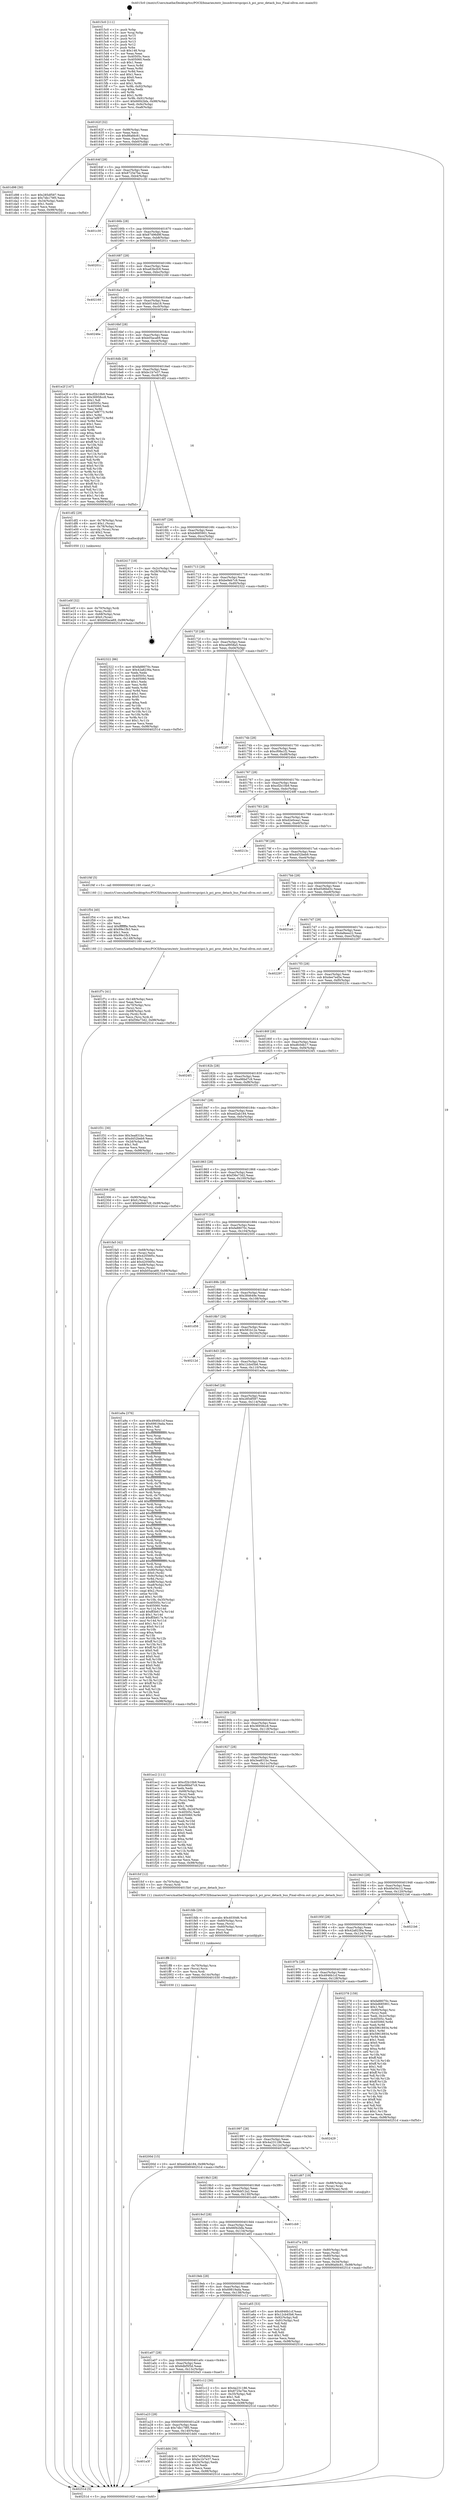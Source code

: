 digraph "0x4015c0" {
  label = "0x4015c0 (/mnt/c/Users/mathe/Desktop/tcc/POCII/binaries/extr_linuxdriverspcipci.h_pci_proc_detach_bus_Final-ollvm.out::main(0))"
  labelloc = "t"
  node[shape=record]

  Entry [label="",width=0.3,height=0.3,shape=circle,fillcolor=black,style=filled]
  "0x40162f" [label="{
     0x40162f [32]\l
     | [instrs]\l
     &nbsp;&nbsp;0x40162f \<+6\>: mov -0x98(%rbp),%eax\l
     &nbsp;&nbsp;0x401635 \<+2\>: mov %eax,%ecx\l
     &nbsp;&nbsp;0x401637 \<+6\>: sub $0x86afdc81,%ecx\l
     &nbsp;&nbsp;0x40163d \<+6\>: mov %eax,-0xac(%rbp)\l
     &nbsp;&nbsp;0x401643 \<+6\>: mov %ecx,-0xb0(%rbp)\l
     &nbsp;&nbsp;0x401649 \<+6\>: je 0000000000401d98 \<main+0x7d8\>\l
  }"]
  "0x401d98" [label="{
     0x401d98 [30]\l
     | [instrs]\l
     &nbsp;&nbsp;0x401d98 \<+5\>: mov $0x285df587,%eax\l
     &nbsp;&nbsp;0x401d9d \<+5\>: mov $0x7db179f5,%ecx\l
     &nbsp;&nbsp;0x401da2 \<+3\>: mov -0x34(%rbp),%edx\l
     &nbsp;&nbsp;0x401da5 \<+3\>: cmp $0x1,%edx\l
     &nbsp;&nbsp;0x401da8 \<+3\>: cmovl %ecx,%eax\l
     &nbsp;&nbsp;0x401dab \<+6\>: mov %eax,-0x98(%rbp)\l
     &nbsp;&nbsp;0x401db1 \<+5\>: jmp 000000000040251d \<main+0xf5d\>\l
  }"]
  "0x40164f" [label="{
     0x40164f [28]\l
     | [instrs]\l
     &nbsp;&nbsp;0x40164f \<+5\>: jmp 0000000000401654 \<main+0x94\>\l
     &nbsp;&nbsp;0x401654 \<+6\>: mov -0xac(%rbp),%eax\l
     &nbsp;&nbsp;0x40165a \<+5\>: sub $0x8725e7be,%eax\l
     &nbsp;&nbsp;0x40165f \<+6\>: mov %eax,-0xb4(%rbp)\l
     &nbsp;&nbsp;0x401665 \<+6\>: je 0000000000401c30 \<main+0x670\>\l
  }"]
  Exit [label="",width=0.3,height=0.3,shape=circle,fillcolor=black,style=filled,peripheries=2]
  "0x401c30" [label="{
     0x401c30\l
  }", style=dashed]
  "0x40166b" [label="{
     0x40166b [28]\l
     | [instrs]\l
     &nbsp;&nbsp;0x40166b \<+5\>: jmp 0000000000401670 \<main+0xb0\>\l
     &nbsp;&nbsp;0x401670 \<+6\>: mov -0xac(%rbp),%eax\l
     &nbsp;&nbsp;0x401676 \<+5\>: sub $0x87496d9f,%eax\l
     &nbsp;&nbsp;0x40167b \<+6\>: mov %eax,-0xb8(%rbp)\l
     &nbsp;&nbsp;0x401681 \<+6\>: je 000000000040201c \<main+0xa5c\>\l
  }"]
  "0x40200d" [label="{
     0x40200d [15]\l
     | [instrs]\l
     &nbsp;&nbsp;0x40200d \<+10\>: movl $0xed2ab184,-0x98(%rbp)\l
     &nbsp;&nbsp;0x402017 \<+5\>: jmp 000000000040251d \<main+0xf5d\>\l
  }"]
  "0x40201c" [label="{
     0x40201c\l
  }", style=dashed]
  "0x401687" [label="{
     0x401687 [28]\l
     | [instrs]\l
     &nbsp;&nbsp;0x401687 \<+5\>: jmp 000000000040168c \<main+0xcc\>\l
     &nbsp;&nbsp;0x40168c \<+6\>: mov -0xac(%rbp),%eax\l
     &nbsp;&nbsp;0x401692 \<+5\>: sub $0xa63bcfc9,%eax\l
     &nbsp;&nbsp;0x401697 \<+6\>: mov %eax,-0xbc(%rbp)\l
     &nbsp;&nbsp;0x40169d \<+6\>: je 0000000000402160 \<main+0xba0\>\l
  }"]
  "0x401ff8" [label="{
     0x401ff8 [21]\l
     | [instrs]\l
     &nbsp;&nbsp;0x401ff8 \<+4\>: mov -0x70(%rbp),%rcx\l
     &nbsp;&nbsp;0x401ffc \<+3\>: mov (%rcx),%rcx\l
     &nbsp;&nbsp;0x401fff \<+3\>: mov %rcx,%rdi\l
     &nbsp;&nbsp;0x402002 \<+6\>: mov %eax,-0x14c(%rbp)\l
     &nbsp;&nbsp;0x402008 \<+5\>: call 0000000000401030 \<free@plt\>\l
     | [calls]\l
     &nbsp;&nbsp;0x401030 \{1\} (unknown)\l
  }"]
  "0x402160" [label="{
     0x402160\l
  }", style=dashed]
  "0x4016a3" [label="{
     0x4016a3 [28]\l
     | [instrs]\l
     &nbsp;&nbsp;0x4016a3 \<+5\>: jmp 00000000004016a8 \<main+0xe8\>\l
     &nbsp;&nbsp;0x4016a8 \<+6\>: mov -0xac(%rbp),%eax\l
     &nbsp;&nbsp;0x4016ae \<+5\>: sub $0xb014da18,%eax\l
     &nbsp;&nbsp;0x4016b3 \<+6\>: mov %eax,-0xc0(%rbp)\l
     &nbsp;&nbsp;0x4016b9 \<+6\>: je 000000000040246e \<main+0xeae\>\l
  }"]
  "0x401fdb" [label="{
     0x401fdb [29]\l
     | [instrs]\l
     &nbsp;&nbsp;0x401fdb \<+10\>: movabs $0x4030d6,%rdi\l
     &nbsp;&nbsp;0x401fe5 \<+4\>: mov -0x60(%rbp),%rcx\l
     &nbsp;&nbsp;0x401fe9 \<+2\>: mov %eax,(%rcx)\l
     &nbsp;&nbsp;0x401feb \<+4\>: mov -0x60(%rbp),%rcx\l
     &nbsp;&nbsp;0x401fef \<+2\>: mov (%rcx),%esi\l
     &nbsp;&nbsp;0x401ff1 \<+2\>: mov $0x0,%al\l
     &nbsp;&nbsp;0x401ff3 \<+5\>: call 0000000000401040 \<printf@plt\>\l
     | [calls]\l
     &nbsp;&nbsp;0x401040 \{1\} (unknown)\l
  }"]
  "0x40246e" [label="{
     0x40246e\l
  }", style=dashed]
  "0x4016bf" [label="{
     0x4016bf [28]\l
     | [instrs]\l
     &nbsp;&nbsp;0x4016bf \<+5\>: jmp 00000000004016c4 \<main+0x104\>\l
     &nbsp;&nbsp;0x4016c4 \<+6\>: mov -0xac(%rbp),%eax\l
     &nbsp;&nbsp;0x4016ca \<+5\>: sub $0xb05aca69,%eax\l
     &nbsp;&nbsp;0x4016cf \<+6\>: mov %eax,-0xc4(%rbp)\l
     &nbsp;&nbsp;0x4016d5 \<+6\>: je 0000000000401e2f \<main+0x86f\>\l
  }"]
  "0x401f7c" [label="{
     0x401f7c [41]\l
     | [instrs]\l
     &nbsp;&nbsp;0x401f7c \<+6\>: mov -0x148(%rbp),%ecx\l
     &nbsp;&nbsp;0x401f82 \<+3\>: imul %eax,%ecx\l
     &nbsp;&nbsp;0x401f85 \<+4\>: mov -0x70(%rbp),%rsi\l
     &nbsp;&nbsp;0x401f89 \<+3\>: mov (%rsi),%rsi\l
     &nbsp;&nbsp;0x401f8c \<+4\>: mov -0x68(%rbp),%rdi\l
     &nbsp;&nbsp;0x401f90 \<+3\>: movslq (%rdi),%rdi\l
     &nbsp;&nbsp;0x401f93 \<+3\>: mov %ecx,(%rsi,%rdi,4)\l
     &nbsp;&nbsp;0x401f96 \<+10\>: movl $0xf36e73d2,-0x98(%rbp)\l
     &nbsp;&nbsp;0x401fa0 \<+5\>: jmp 000000000040251d \<main+0xf5d\>\l
  }"]
  "0x401e2f" [label="{
     0x401e2f [147]\l
     | [instrs]\l
     &nbsp;&nbsp;0x401e2f \<+5\>: mov $0xcf2b10b9,%eax\l
     &nbsp;&nbsp;0x401e34 \<+5\>: mov $0x36958cc8,%ecx\l
     &nbsp;&nbsp;0x401e39 \<+2\>: mov $0x1,%dl\l
     &nbsp;&nbsp;0x401e3b \<+7\>: mov 0x40505c,%esi\l
     &nbsp;&nbsp;0x401e42 \<+7\>: mov 0x405060,%edi\l
     &nbsp;&nbsp;0x401e49 \<+3\>: mov %esi,%r8d\l
     &nbsp;&nbsp;0x401e4c \<+7\>: add $0xe7ef8773,%r8d\l
     &nbsp;&nbsp;0x401e53 \<+4\>: sub $0x1,%r8d\l
     &nbsp;&nbsp;0x401e57 \<+7\>: sub $0xe7ef8773,%r8d\l
     &nbsp;&nbsp;0x401e5e \<+4\>: imul %r8d,%esi\l
     &nbsp;&nbsp;0x401e62 \<+3\>: and $0x1,%esi\l
     &nbsp;&nbsp;0x401e65 \<+3\>: cmp $0x0,%esi\l
     &nbsp;&nbsp;0x401e68 \<+4\>: sete %r9b\l
     &nbsp;&nbsp;0x401e6c \<+3\>: cmp $0xa,%edi\l
     &nbsp;&nbsp;0x401e6f \<+4\>: setl %r10b\l
     &nbsp;&nbsp;0x401e73 \<+3\>: mov %r9b,%r11b\l
     &nbsp;&nbsp;0x401e76 \<+4\>: xor $0xff,%r11b\l
     &nbsp;&nbsp;0x401e7a \<+3\>: mov %r10b,%bl\l
     &nbsp;&nbsp;0x401e7d \<+3\>: xor $0xff,%bl\l
     &nbsp;&nbsp;0x401e80 \<+3\>: xor $0x0,%dl\l
     &nbsp;&nbsp;0x401e83 \<+3\>: mov %r11b,%r14b\l
     &nbsp;&nbsp;0x401e86 \<+4\>: and $0x0,%r14b\l
     &nbsp;&nbsp;0x401e8a \<+3\>: and %dl,%r9b\l
     &nbsp;&nbsp;0x401e8d \<+3\>: mov %bl,%r15b\l
     &nbsp;&nbsp;0x401e90 \<+4\>: and $0x0,%r15b\l
     &nbsp;&nbsp;0x401e94 \<+3\>: and %dl,%r10b\l
     &nbsp;&nbsp;0x401e97 \<+3\>: or %r9b,%r14b\l
     &nbsp;&nbsp;0x401e9a \<+3\>: or %r10b,%r15b\l
     &nbsp;&nbsp;0x401e9d \<+3\>: xor %r15b,%r14b\l
     &nbsp;&nbsp;0x401ea0 \<+3\>: or %bl,%r11b\l
     &nbsp;&nbsp;0x401ea3 \<+4\>: xor $0xff,%r11b\l
     &nbsp;&nbsp;0x401ea7 \<+3\>: or $0x0,%dl\l
     &nbsp;&nbsp;0x401eaa \<+3\>: and %dl,%r11b\l
     &nbsp;&nbsp;0x401ead \<+3\>: or %r11b,%r14b\l
     &nbsp;&nbsp;0x401eb0 \<+4\>: test $0x1,%r14b\l
     &nbsp;&nbsp;0x401eb4 \<+3\>: cmovne %ecx,%eax\l
     &nbsp;&nbsp;0x401eb7 \<+6\>: mov %eax,-0x98(%rbp)\l
     &nbsp;&nbsp;0x401ebd \<+5\>: jmp 000000000040251d \<main+0xf5d\>\l
  }"]
  "0x4016db" [label="{
     0x4016db [28]\l
     | [instrs]\l
     &nbsp;&nbsp;0x4016db \<+5\>: jmp 00000000004016e0 \<main+0x120\>\l
     &nbsp;&nbsp;0x4016e0 \<+6\>: mov -0xac(%rbp),%eax\l
     &nbsp;&nbsp;0x4016e6 \<+5\>: sub $0xbc1b7e37,%eax\l
     &nbsp;&nbsp;0x4016eb \<+6\>: mov %eax,-0xc8(%rbp)\l
     &nbsp;&nbsp;0x4016f1 \<+6\>: je 0000000000401df2 \<main+0x832\>\l
  }"]
  "0x401f54" [label="{
     0x401f54 [40]\l
     | [instrs]\l
     &nbsp;&nbsp;0x401f54 \<+5\>: mov $0x2,%ecx\l
     &nbsp;&nbsp;0x401f59 \<+1\>: cltd\l
     &nbsp;&nbsp;0x401f5a \<+2\>: idiv %ecx\l
     &nbsp;&nbsp;0x401f5c \<+6\>: imul $0xfffffffe,%edx,%ecx\l
     &nbsp;&nbsp;0x401f62 \<+6\>: add $0x99e1fb3,%ecx\l
     &nbsp;&nbsp;0x401f68 \<+3\>: add $0x1,%ecx\l
     &nbsp;&nbsp;0x401f6b \<+6\>: sub $0x99e1fb3,%ecx\l
     &nbsp;&nbsp;0x401f71 \<+6\>: mov %ecx,-0x148(%rbp)\l
     &nbsp;&nbsp;0x401f77 \<+5\>: call 0000000000401160 \<next_i\>\l
     | [calls]\l
     &nbsp;&nbsp;0x401160 \{1\} (/mnt/c/Users/mathe/Desktop/tcc/POCII/binaries/extr_linuxdriverspcipci.h_pci_proc_detach_bus_Final-ollvm.out::next_i)\l
  }"]
  "0x401df2" [label="{
     0x401df2 [29]\l
     | [instrs]\l
     &nbsp;&nbsp;0x401df2 \<+4\>: mov -0x78(%rbp),%rax\l
     &nbsp;&nbsp;0x401df6 \<+6\>: movl $0x1,(%rax)\l
     &nbsp;&nbsp;0x401dfc \<+4\>: mov -0x78(%rbp),%rax\l
     &nbsp;&nbsp;0x401e00 \<+3\>: movslq (%rax),%rax\l
     &nbsp;&nbsp;0x401e03 \<+4\>: shl $0x2,%rax\l
     &nbsp;&nbsp;0x401e07 \<+3\>: mov %rax,%rdi\l
     &nbsp;&nbsp;0x401e0a \<+5\>: call 0000000000401050 \<malloc@plt\>\l
     | [calls]\l
     &nbsp;&nbsp;0x401050 \{1\} (unknown)\l
  }"]
  "0x4016f7" [label="{
     0x4016f7 [28]\l
     | [instrs]\l
     &nbsp;&nbsp;0x4016f7 \<+5\>: jmp 00000000004016fc \<main+0x13c\>\l
     &nbsp;&nbsp;0x4016fc \<+6\>: mov -0xac(%rbp),%eax\l
     &nbsp;&nbsp;0x401702 \<+5\>: sub $0xbd685901,%eax\l
     &nbsp;&nbsp;0x401707 \<+6\>: mov %eax,-0xcc(%rbp)\l
     &nbsp;&nbsp;0x40170d \<+6\>: je 0000000000402417 \<main+0xe57\>\l
  }"]
  "0x401e0f" [label="{
     0x401e0f [32]\l
     | [instrs]\l
     &nbsp;&nbsp;0x401e0f \<+4\>: mov -0x70(%rbp),%rdi\l
     &nbsp;&nbsp;0x401e13 \<+3\>: mov %rax,(%rdi)\l
     &nbsp;&nbsp;0x401e16 \<+4\>: mov -0x68(%rbp),%rax\l
     &nbsp;&nbsp;0x401e1a \<+6\>: movl $0x0,(%rax)\l
     &nbsp;&nbsp;0x401e20 \<+10\>: movl $0xb05aca69,-0x98(%rbp)\l
     &nbsp;&nbsp;0x401e2a \<+5\>: jmp 000000000040251d \<main+0xf5d\>\l
  }"]
  "0x402417" [label="{
     0x402417 [18]\l
     | [instrs]\l
     &nbsp;&nbsp;0x402417 \<+3\>: mov -0x2c(%rbp),%eax\l
     &nbsp;&nbsp;0x40241a \<+4\>: lea -0x28(%rbp),%rsp\l
     &nbsp;&nbsp;0x40241e \<+1\>: pop %rbx\l
     &nbsp;&nbsp;0x40241f \<+2\>: pop %r12\l
     &nbsp;&nbsp;0x402421 \<+2\>: pop %r13\l
     &nbsp;&nbsp;0x402423 \<+2\>: pop %r14\l
     &nbsp;&nbsp;0x402425 \<+2\>: pop %r15\l
     &nbsp;&nbsp;0x402427 \<+1\>: pop %rbp\l
     &nbsp;&nbsp;0x402428 \<+1\>: ret\l
  }"]
  "0x401713" [label="{
     0x401713 [28]\l
     | [instrs]\l
     &nbsp;&nbsp;0x401713 \<+5\>: jmp 0000000000401718 \<main+0x158\>\l
     &nbsp;&nbsp;0x401718 \<+6\>: mov -0xac(%rbp),%eax\l
     &nbsp;&nbsp;0x40171e \<+5\>: sub $0xbe9eb7c9,%eax\l
     &nbsp;&nbsp;0x401723 \<+6\>: mov %eax,-0xd0(%rbp)\l
     &nbsp;&nbsp;0x401729 \<+6\>: je 0000000000402322 \<main+0xd62\>\l
  }"]
  "0x401a3f" [label="{
     0x401a3f\l
  }", style=dashed]
  "0x402322" [label="{
     0x402322 [86]\l
     | [instrs]\l
     &nbsp;&nbsp;0x402322 \<+5\>: mov $0xfa88070c,%eax\l
     &nbsp;&nbsp;0x402327 \<+5\>: mov $0x42a8236a,%ecx\l
     &nbsp;&nbsp;0x40232c \<+2\>: xor %edx,%edx\l
     &nbsp;&nbsp;0x40232e \<+7\>: mov 0x40505c,%esi\l
     &nbsp;&nbsp;0x402335 \<+7\>: mov 0x405060,%edi\l
     &nbsp;&nbsp;0x40233c \<+3\>: sub $0x1,%edx\l
     &nbsp;&nbsp;0x40233f \<+3\>: mov %esi,%r8d\l
     &nbsp;&nbsp;0x402342 \<+3\>: add %edx,%r8d\l
     &nbsp;&nbsp;0x402345 \<+4\>: imul %r8d,%esi\l
     &nbsp;&nbsp;0x402349 \<+3\>: and $0x1,%esi\l
     &nbsp;&nbsp;0x40234c \<+3\>: cmp $0x0,%esi\l
     &nbsp;&nbsp;0x40234f \<+4\>: sete %r9b\l
     &nbsp;&nbsp;0x402353 \<+3\>: cmp $0xa,%edi\l
     &nbsp;&nbsp;0x402356 \<+4\>: setl %r10b\l
     &nbsp;&nbsp;0x40235a \<+3\>: mov %r9b,%r11b\l
     &nbsp;&nbsp;0x40235d \<+3\>: and %r10b,%r11b\l
     &nbsp;&nbsp;0x402360 \<+3\>: xor %r10b,%r9b\l
     &nbsp;&nbsp;0x402363 \<+3\>: or %r9b,%r11b\l
     &nbsp;&nbsp;0x402366 \<+4\>: test $0x1,%r11b\l
     &nbsp;&nbsp;0x40236a \<+3\>: cmovne %ecx,%eax\l
     &nbsp;&nbsp;0x40236d \<+6\>: mov %eax,-0x98(%rbp)\l
     &nbsp;&nbsp;0x402373 \<+5\>: jmp 000000000040251d \<main+0xf5d\>\l
  }"]
  "0x40172f" [label="{
     0x40172f [28]\l
     | [instrs]\l
     &nbsp;&nbsp;0x40172f \<+5\>: jmp 0000000000401734 \<main+0x174\>\l
     &nbsp;&nbsp;0x401734 \<+6\>: mov -0xac(%rbp),%eax\l
     &nbsp;&nbsp;0x40173a \<+5\>: sub $0xca9958a5,%eax\l
     &nbsp;&nbsp;0x40173f \<+6\>: mov %eax,-0xd4(%rbp)\l
     &nbsp;&nbsp;0x401745 \<+6\>: je 00000000004022f7 \<main+0xd37\>\l
  }"]
  "0x401dd4" [label="{
     0x401dd4 [30]\l
     | [instrs]\l
     &nbsp;&nbsp;0x401dd4 \<+5\>: mov $0x7ef38d94,%eax\l
     &nbsp;&nbsp;0x401dd9 \<+5\>: mov $0xbc1b7e37,%ecx\l
     &nbsp;&nbsp;0x401dde \<+3\>: mov -0x34(%rbp),%edx\l
     &nbsp;&nbsp;0x401de1 \<+3\>: cmp $0x0,%edx\l
     &nbsp;&nbsp;0x401de4 \<+3\>: cmove %ecx,%eax\l
     &nbsp;&nbsp;0x401de7 \<+6\>: mov %eax,-0x98(%rbp)\l
     &nbsp;&nbsp;0x401ded \<+5\>: jmp 000000000040251d \<main+0xf5d\>\l
  }"]
  "0x4022f7" [label="{
     0x4022f7\l
  }", style=dashed]
  "0x40174b" [label="{
     0x40174b [28]\l
     | [instrs]\l
     &nbsp;&nbsp;0x40174b \<+5\>: jmp 0000000000401750 \<main+0x190\>\l
     &nbsp;&nbsp;0x401750 \<+6\>: mov -0xac(%rbp),%eax\l
     &nbsp;&nbsp;0x401756 \<+5\>: sub $0xcf08a1f2,%eax\l
     &nbsp;&nbsp;0x40175b \<+6\>: mov %eax,-0xd8(%rbp)\l
     &nbsp;&nbsp;0x401761 \<+6\>: je 00000000004024b4 \<main+0xef4\>\l
  }"]
  "0x401a23" [label="{
     0x401a23 [28]\l
     | [instrs]\l
     &nbsp;&nbsp;0x401a23 \<+5\>: jmp 0000000000401a28 \<main+0x468\>\l
     &nbsp;&nbsp;0x401a28 \<+6\>: mov -0xac(%rbp),%eax\l
     &nbsp;&nbsp;0x401a2e \<+5\>: sub $0x7db179f5,%eax\l
     &nbsp;&nbsp;0x401a33 \<+6\>: mov %eax,-0x140(%rbp)\l
     &nbsp;&nbsp;0x401a39 \<+6\>: je 0000000000401dd4 \<main+0x814\>\l
  }"]
  "0x4024b4" [label="{
     0x4024b4\l
  }", style=dashed]
  "0x401767" [label="{
     0x401767 [28]\l
     | [instrs]\l
     &nbsp;&nbsp;0x401767 \<+5\>: jmp 000000000040176c \<main+0x1ac\>\l
     &nbsp;&nbsp;0x40176c \<+6\>: mov -0xac(%rbp),%eax\l
     &nbsp;&nbsp;0x401772 \<+5\>: sub $0xcf2b10b9,%eax\l
     &nbsp;&nbsp;0x401777 \<+6\>: mov %eax,-0xdc(%rbp)\l
     &nbsp;&nbsp;0x40177d \<+6\>: je 000000000040248f \<main+0xecf\>\l
  }"]
  "0x4020a5" [label="{
     0x4020a5\l
  }", style=dashed]
  "0x40248f" [label="{
     0x40248f\l
  }", style=dashed]
  "0x401783" [label="{
     0x401783 [28]\l
     | [instrs]\l
     &nbsp;&nbsp;0x401783 \<+5\>: jmp 0000000000401788 \<main+0x1c8\>\l
     &nbsp;&nbsp;0x401788 \<+6\>: mov -0xac(%rbp),%eax\l
     &nbsp;&nbsp;0x40178e \<+5\>: sub $0xd2e0cea1,%eax\l
     &nbsp;&nbsp;0x401793 \<+6\>: mov %eax,-0xe0(%rbp)\l
     &nbsp;&nbsp;0x401799 \<+6\>: je 000000000040213c \<main+0xb7c\>\l
  }"]
  "0x401d7a" [label="{
     0x401d7a [30]\l
     | [instrs]\l
     &nbsp;&nbsp;0x401d7a \<+4\>: mov -0x80(%rbp),%rdi\l
     &nbsp;&nbsp;0x401d7e \<+2\>: mov %eax,(%rdi)\l
     &nbsp;&nbsp;0x401d80 \<+4\>: mov -0x80(%rbp),%rdi\l
     &nbsp;&nbsp;0x401d84 \<+2\>: mov (%rdi),%eax\l
     &nbsp;&nbsp;0x401d86 \<+3\>: mov %eax,-0x34(%rbp)\l
     &nbsp;&nbsp;0x401d89 \<+10\>: movl $0x86afdc81,-0x98(%rbp)\l
     &nbsp;&nbsp;0x401d93 \<+5\>: jmp 000000000040251d \<main+0xf5d\>\l
  }"]
  "0x40213c" [label="{
     0x40213c\l
  }", style=dashed]
  "0x40179f" [label="{
     0x40179f [28]\l
     | [instrs]\l
     &nbsp;&nbsp;0x40179f \<+5\>: jmp 00000000004017a4 \<main+0x1e4\>\l
     &nbsp;&nbsp;0x4017a4 \<+6\>: mov -0xac(%rbp),%eax\l
     &nbsp;&nbsp;0x4017aa \<+5\>: sub $0xd452beb9,%eax\l
     &nbsp;&nbsp;0x4017af \<+6\>: mov %eax,-0xe4(%rbp)\l
     &nbsp;&nbsp;0x4017b5 \<+6\>: je 0000000000401f4f \<main+0x98f\>\l
  }"]
  "0x401a07" [label="{
     0x401a07 [28]\l
     | [instrs]\l
     &nbsp;&nbsp;0x401a07 \<+5\>: jmp 0000000000401a0c \<main+0x44c\>\l
     &nbsp;&nbsp;0x401a0c \<+6\>: mov -0xac(%rbp),%eax\l
     &nbsp;&nbsp;0x401a12 \<+5\>: sub $0x6dbf5f3d,%eax\l
     &nbsp;&nbsp;0x401a17 \<+6\>: mov %eax,-0x13c(%rbp)\l
     &nbsp;&nbsp;0x401a1d \<+6\>: je 00000000004020a5 \<main+0xae5\>\l
  }"]
  "0x401f4f" [label="{
     0x401f4f [5]\l
     | [instrs]\l
     &nbsp;&nbsp;0x401f4f \<+5\>: call 0000000000401160 \<next_i\>\l
     | [calls]\l
     &nbsp;&nbsp;0x401160 \{1\} (/mnt/c/Users/mathe/Desktop/tcc/POCII/binaries/extr_linuxdriverspcipci.h_pci_proc_detach_bus_Final-ollvm.out::next_i)\l
  }"]
  "0x4017bb" [label="{
     0x4017bb [28]\l
     | [instrs]\l
     &nbsp;&nbsp;0x4017bb \<+5\>: jmp 00000000004017c0 \<main+0x200\>\l
     &nbsp;&nbsp;0x4017c0 \<+6\>: mov -0xac(%rbp),%eax\l
     &nbsp;&nbsp;0x4017c6 \<+5\>: sub $0xd5d6bd3c,%eax\l
     &nbsp;&nbsp;0x4017cb \<+6\>: mov %eax,-0xe8(%rbp)\l
     &nbsp;&nbsp;0x4017d1 \<+6\>: je 00000000004021e0 \<main+0xc20\>\l
  }"]
  "0x401c12" [label="{
     0x401c12 [30]\l
     | [instrs]\l
     &nbsp;&nbsp;0x401c12 \<+5\>: mov $0x4a231186,%eax\l
     &nbsp;&nbsp;0x401c17 \<+5\>: mov $0x8725e7be,%ecx\l
     &nbsp;&nbsp;0x401c1c \<+3\>: mov -0x35(%rbp),%dl\l
     &nbsp;&nbsp;0x401c1f \<+3\>: test $0x1,%dl\l
     &nbsp;&nbsp;0x401c22 \<+3\>: cmovne %ecx,%eax\l
     &nbsp;&nbsp;0x401c25 \<+6\>: mov %eax,-0x98(%rbp)\l
     &nbsp;&nbsp;0x401c2b \<+5\>: jmp 000000000040251d \<main+0xf5d\>\l
  }"]
  "0x4021e0" [label="{
     0x4021e0\l
  }", style=dashed]
  "0x4017d7" [label="{
     0x4017d7 [28]\l
     | [instrs]\l
     &nbsp;&nbsp;0x4017d7 \<+5\>: jmp 00000000004017dc \<main+0x21c\>\l
     &nbsp;&nbsp;0x4017dc \<+6\>: mov -0xac(%rbp),%eax\l
     &nbsp;&nbsp;0x4017e2 \<+5\>: sub $0xda8eea22,%eax\l
     &nbsp;&nbsp;0x4017e7 \<+6\>: mov %eax,-0xec(%rbp)\l
     &nbsp;&nbsp;0x4017ed \<+6\>: je 0000000000402297 \<main+0xcd7\>\l
  }"]
  "0x4015c0" [label="{
     0x4015c0 [111]\l
     | [instrs]\l
     &nbsp;&nbsp;0x4015c0 \<+1\>: push %rbp\l
     &nbsp;&nbsp;0x4015c1 \<+3\>: mov %rsp,%rbp\l
     &nbsp;&nbsp;0x4015c4 \<+2\>: push %r15\l
     &nbsp;&nbsp;0x4015c6 \<+2\>: push %r14\l
     &nbsp;&nbsp;0x4015c8 \<+2\>: push %r13\l
     &nbsp;&nbsp;0x4015ca \<+2\>: push %r12\l
     &nbsp;&nbsp;0x4015cc \<+1\>: push %rbx\l
     &nbsp;&nbsp;0x4015cd \<+7\>: sub $0x148,%rsp\l
     &nbsp;&nbsp;0x4015d4 \<+2\>: xor %eax,%eax\l
     &nbsp;&nbsp;0x4015d6 \<+7\>: mov 0x40505c,%ecx\l
     &nbsp;&nbsp;0x4015dd \<+7\>: mov 0x405060,%edx\l
     &nbsp;&nbsp;0x4015e4 \<+3\>: sub $0x1,%eax\l
     &nbsp;&nbsp;0x4015e7 \<+3\>: mov %ecx,%r8d\l
     &nbsp;&nbsp;0x4015ea \<+3\>: add %eax,%r8d\l
     &nbsp;&nbsp;0x4015ed \<+4\>: imul %r8d,%ecx\l
     &nbsp;&nbsp;0x4015f1 \<+3\>: and $0x1,%ecx\l
     &nbsp;&nbsp;0x4015f4 \<+3\>: cmp $0x0,%ecx\l
     &nbsp;&nbsp;0x4015f7 \<+4\>: sete %r9b\l
     &nbsp;&nbsp;0x4015fb \<+4\>: and $0x1,%r9b\l
     &nbsp;&nbsp;0x4015ff \<+7\>: mov %r9b,-0x92(%rbp)\l
     &nbsp;&nbsp;0x401606 \<+3\>: cmp $0xa,%edx\l
     &nbsp;&nbsp;0x401609 \<+4\>: setl %r9b\l
     &nbsp;&nbsp;0x40160d \<+4\>: and $0x1,%r9b\l
     &nbsp;&nbsp;0x401611 \<+7\>: mov %r9b,-0x91(%rbp)\l
     &nbsp;&nbsp;0x401618 \<+10\>: movl $0x66f42bfa,-0x98(%rbp)\l
     &nbsp;&nbsp;0x401622 \<+6\>: mov %edi,-0x9c(%rbp)\l
     &nbsp;&nbsp;0x401628 \<+7\>: mov %rsi,-0xa8(%rbp)\l
  }"]
  "0x402297" [label="{
     0x402297\l
  }", style=dashed]
  "0x4017f3" [label="{
     0x4017f3 [28]\l
     | [instrs]\l
     &nbsp;&nbsp;0x4017f3 \<+5\>: jmp 00000000004017f8 \<main+0x238\>\l
     &nbsp;&nbsp;0x4017f8 \<+6\>: mov -0xac(%rbp),%eax\l
     &nbsp;&nbsp;0x4017fe \<+5\>: sub $0xdee7ed5e,%eax\l
     &nbsp;&nbsp;0x401803 \<+6\>: mov %eax,-0xf0(%rbp)\l
     &nbsp;&nbsp;0x401809 \<+6\>: je 000000000040223c \<main+0xc7c\>\l
  }"]
  "0x40251d" [label="{
     0x40251d [5]\l
     | [instrs]\l
     &nbsp;&nbsp;0x40251d \<+5\>: jmp 000000000040162f \<main+0x6f\>\l
  }"]
  "0x40223c" [label="{
     0x40223c\l
  }", style=dashed]
  "0x40180f" [label="{
     0x40180f [28]\l
     | [instrs]\l
     &nbsp;&nbsp;0x40180f \<+5\>: jmp 0000000000401814 \<main+0x254\>\l
     &nbsp;&nbsp;0x401814 \<+6\>: mov -0xac(%rbp),%eax\l
     &nbsp;&nbsp;0x40181a \<+5\>: sub $0xdfc0db17,%eax\l
     &nbsp;&nbsp;0x40181f \<+6\>: mov %eax,-0xf4(%rbp)\l
     &nbsp;&nbsp;0x401825 \<+6\>: je 00000000004024f1 \<main+0xf31\>\l
  }"]
  "0x4019eb" [label="{
     0x4019eb [28]\l
     | [instrs]\l
     &nbsp;&nbsp;0x4019eb \<+5\>: jmp 00000000004019f0 \<main+0x430\>\l
     &nbsp;&nbsp;0x4019f0 \<+6\>: mov -0xac(%rbp),%eax\l
     &nbsp;&nbsp;0x4019f6 \<+5\>: sub $0x69819ada,%eax\l
     &nbsp;&nbsp;0x4019fb \<+6\>: mov %eax,-0x138(%rbp)\l
     &nbsp;&nbsp;0x401a01 \<+6\>: je 0000000000401c12 \<main+0x652\>\l
  }"]
  "0x4024f1" [label="{
     0x4024f1\l
  }", style=dashed]
  "0x40182b" [label="{
     0x40182b [28]\l
     | [instrs]\l
     &nbsp;&nbsp;0x40182b \<+5\>: jmp 0000000000401830 \<main+0x270\>\l
     &nbsp;&nbsp;0x401830 \<+6\>: mov -0xac(%rbp),%eax\l
     &nbsp;&nbsp;0x401836 \<+5\>: sub $0xe96bd7c9,%eax\l
     &nbsp;&nbsp;0x40183b \<+6\>: mov %eax,-0xf8(%rbp)\l
     &nbsp;&nbsp;0x401841 \<+6\>: je 0000000000401f31 \<main+0x971\>\l
  }"]
  "0x401a65" [label="{
     0x401a65 [53]\l
     | [instrs]\l
     &nbsp;&nbsp;0x401a65 \<+5\>: mov $0x4946b1cf,%eax\l
     &nbsp;&nbsp;0x401a6a \<+5\>: mov $0x12cb45b6,%ecx\l
     &nbsp;&nbsp;0x401a6f \<+6\>: mov -0x92(%rbp),%dl\l
     &nbsp;&nbsp;0x401a75 \<+7\>: mov -0x91(%rbp),%sil\l
     &nbsp;&nbsp;0x401a7c \<+3\>: mov %dl,%dil\l
     &nbsp;&nbsp;0x401a7f \<+3\>: and %sil,%dil\l
     &nbsp;&nbsp;0x401a82 \<+3\>: xor %sil,%dl\l
     &nbsp;&nbsp;0x401a85 \<+3\>: or %dl,%dil\l
     &nbsp;&nbsp;0x401a88 \<+4\>: test $0x1,%dil\l
     &nbsp;&nbsp;0x401a8c \<+3\>: cmovne %ecx,%eax\l
     &nbsp;&nbsp;0x401a8f \<+6\>: mov %eax,-0x98(%rbp)\l
     &nbsp;&nbsp;0x401a95 \<+5\>: jmp 000000000040251d \<main+0xf5d\>\l
  }"]
  "0x401f31" [label="{
     0x401f31 [30]\l
     | [instrs]\l
     &nbsp;&nbsp;0x401f31 \<+5\>: mov $0x3ea831bc,%eax\l
     &nbsp;&nbsp;0x401f36 \<+5\>: mov $0xd452beb9,%ecx\l
     &nbsp;&nbsp;0x401f3b \<+3\>: mov -0x2d(%rbp),%dl\l
     &nbsp;&nbsp;0x401f3e \<+3\>: test $0x1,%dl\l
     &nbsp;&nbsp;0x401f41 \<+3\>: cmovne %ecx,%eax\l
     &nbsp;&nbsp;0x401f44 \<+6\>: mov %eax,-0x98(%rbp)\l
     &nbsp;&nbsp;0x401f4a \<+5\>: jmp 000000000040251d \<main+0xf5d\>\l
  }"]
  "0x401847" [label="{
     0x401847 [28]\l
     | [instrs]\l
     &nbsp;&nbsp;0x401847 \<+5\>: jmp 000000000040184c \<main+0x28c\>\l
     &nbsp;&nbsp;0x40184c \<+6\>: mov -0xac(%rbp),%eax\l
     &nbsp;&nbsp;0x401852 \<+5\>: sub $0xed2ab184,%eax\l
     &nbsp;&nbsp;0x401857 \<+6\>: mov %eax,-0xfc(%rbp)\l
     &nbsp;&nbsp;0x40185d \<+6\>: je 0000000000402306 \<main+0xd46\>\l
  }"]
  "0x4019cf" [label="{
     0x4019cf [28]\l
     | [instrs]\l
     &nbsp;&nbsp;0x4019cf \<+5\>: jmp 00000000004019d4 \<main+0x414\>\l
     &nbsp;&nbsp;0x4019d4 \<+6\>: mov -0xac(%rbp),%eax\l
     &nbsp;&nbsp;0x4019da \<+5\>: sub $0x66f42bfa,%eax\l
     &nbsp;&nbsp;0x4019df \<+6\>: mov %eax,-0x134(%rbp)\l
     &nbsp;&nbsp;0x4019e5 \<+6\>: je 0000000000401a65 \<main+0x4a5\>\l
  }"]
  "0x402306" [label="{
     0x402306 [28]\l
     | [instrs]\l
     &nbsp;&nbsp;0x402306 \<+7\>: mov -0x90(%rbp),%rax\l
     &nbsp;&nbsp;0x40230d \<+6\>: movl $0x0,(%rax)\l
     &nbsp;&nbsp;0x402313 \<+10\>: movl $0xbe9eb7c9,-0x98(%rbp)\l
     &nbsp;&nbsp;0x40231d \<+5\>: jmp 000000000040251d \<main+0xf5d\>\l
  }"]
  "0x401863" [label="{
     0x401863 [28]\l
     | [instrs]\l
     &nbsp;&nbsp;0x401863 \<+5\>: jmp 0000000000401868 \<main+0x2a8\>\l
     &nbsp;&nbsp;0x401868 \<+6\>: mov -0xac(%rbp),%eax\l
     &nbsp;&nbsp;0x40186e \<+5\>: sub $0xf36e73d2,%eax\l
     &nbsp;&nbsp;0x401873 \<+6\>: mov %eax,-0x100(%rbp)\l
     &nbsp;&nbsp;0x401879 \<+6\>: je 0000000000401fa5 \<main+0x9e5\>\l
  }"]
  "0x401cb9" [label="{
     0x401cb9\l
  }", style=dashed]
  "0x401fa5" [label="{
     0x401fa5 [42]\l
     | [instrs]\l
     &nbsp;&nbsp;0x401fa5 \<+4\>: mov -0x68(%rbp),%rax\l
     &nbsp;&nbsp;0x401fa9 \<+2\>: mov (%rax),%ecx\l
     &nbsp;&nbsp;0x401fab \<+6\>: sub $0x42056f5c,%ecx\l
     &nbsp;&nbsp;0x401fb1 \<+3\>: add $0x1,%ecx\l
     &nbsp;&nbsp;0x401fb4 \<+6\>: add $0x42056f5c,%ecx\l
     &nbsp;&nbsp;0x401fba \<+4\>: mov -0x68(%rbp),%rax\l
     &nbsp;&nbsp;0x401fbe \<+2\>: mov %ecx,(%rax)\l
     &nbsp;&nbsp;0x401fc0 \<+10\>: movl $0xb05aca69,-0x98(%rbp)\l
     &nbsp;&nbsp;0x401fca \<+5\>: jmp 000000000040251d \<main+0xf5d\>\l
  }"]
  "0x40187f" [label="{
     0x40187f [28]\l
     | [instrs]\l
     &nbsp;&nbsp;0x40187f \<+5\>: jmp 0000000000401884 \<main+0x2c4\>\l
     &nbsp;&nbsp;0x401884 \<+6\>: mov -0xac(%rbp),%eax\l
     &nbsp;&nbsp;0x40188a \<+5\>: sub $0xfa88070c,%eax\l
     &nbsp;&nbsp;0x40188f \<+6\>: mov %eax,-0x104(%rbp)\l
     &nbsp;&nbsp;0x401895 \<+6\>: je 0000000000402505 \<main+0xf45\>\l
  }"]
  "0x4019b3" [label="{
     0x4019b3 [28]\l
     | [instrs]\l
     &nbsp;&nbsp;0x4019b3 \<+5\>: jmp 00000000004019b8 \<main+0x3f8\>\l
     &nbsp;&nbsp;0x4019b8 \<+6\>: mov -0xac(%rbp),%eax\l
     &nbsp;&nbsp;0x4019be \<+5\>: sub $0x5bbf12a2,%eax\l
     &nbsp;&nbsp;0x4019c3 \<+6\>: mov %eax,-0x130(%rbp)\l
     &nbsp;&nbsp;0x4019c9 \<+6\>: je 0000000000401cb9 \<main+0x6f9\>\l
  }"]
  "0x402505" [label="{
     0x402505\l
  }", style=dashed]
  "0x40189b" [label="{
     0x40189b [28]\l
     | [instrs]\l
     &nbsp;&nbsp;0x40189b \<+5\>: jmp 00000000004018a0 \<main+0x2e0\>\l
     &nbsp;&nbsp;0x4018a0 \<+6\>: mov -0xac(%rbp),%eax\l
     &nbsp;&nbsp;0x4018a6 \<+5\>: sub $0x384649e,%eax\l
     &nbsp;&nbsp;0x4018ab \<+6\>: mov %eax,-0x108(%rbp)\l
     &nbsp;&nbsp;0x4018b1 \<+6\>: je 0000000000401d58 \<main+0x798\>\l
  }"]
  "0x401d67" [label="{
     0x401d67 [19]\l
     | [instrs]\l
     &nbsp;&nbsp;0x401d67 \<+7\>: mov -0x88(%rbp),%rax\l
     &nbsp;&nbsp;0x401d6e \<+3\>: mov (%rax),%rax\l
     &nbsp;&nbsp;0x401d71 \<+4\>: mov 0x8(%rax),%rdi\l
     &nbsp;&nbsp;0x401d75 \<+5\>: call 0000000000401060 \<atoi@plt\>\l
     | [calls]\l
     &nbsp;&nbsp;0x401060 \{1\} (unknown)\l
  }"]
  "0x401d58" [label="{
     0x401d58\l
  }", style=dashed]
  "0x4018b7" [label="{
     0x4018b7 [28]\l
     | [instrs]\l
     &nbsp;&nbsp;0x4018b7 \<+5\>: jmp 00000000004018bc \<main+0x2fc\>\l
     &nbsp;&nbsp;0x4018bc \<+6\>: mov -0xac(%rbp),%eax\l
     &nbsp;&nbsp;0x4018c2 \<+5\>: sub $0x581b12e,%eax\l
     &nbsp;&nbsp;0x4018c7 \<+6\>: mov %eax,-0x10c(%rbp)\l
     &nbsp;&nbsp;0x4018cd \<+6\>: je 000000000040212d \<main+0xb6d\>\l
  }"]
  "0x401997" [label="{
     0x401997 [28]\l
     | [instrs]\l
     &nbsp;&nbsp;0x401997 \<+5\>: jmp 000000000040199c \<main+0x3dc\>\l
     &nbsp;&nbsp;0x40199c \<+6\>: mov -0xac(%rbp),%eax\l
     &nbsp;&nbsp;0x4019a2 \<+5\>: sub $0x4a231186,%eax\l
     &nbsp;&nbsp;0x4019a7 \<+6\>: mov %eax,-0x12c(%rbp)\l
     &nbsp;&nbsp;0x4019ad \<+6\>: je 0000000000401d67 \<main+0x7a7\>\l
  }"]
  "0x40212d" [label="{
     0x40212d\l
  }", style=dashed]
  "0x4018d3" [label="{
     0x4018d3 [28]\l
     | [instrs]\l
     &nbsp;&nbsp;0x4018d3 \<+5\>: jmp 00000000004018d8 \<main+0x318\>\l
     &nbsp;&nbsp;0x4018d8 \<+6\>: mov -0xac(%rbp),%eax\l
     &nbsp;&nbsp;0x4018de \<+5\>: sub $0x12cb45b6,%eax\l
     &nbsp;&nbsp;0x4018e3 \<+6\>: mov %eax,-0x110(%rbp)\l
     &nbsp;&nbsp;0x4018e9 \<+6\>: je 0000000000401a9a \<main+0x4da\>\l
  }"]
  "0x402429" [label="{
     0x402429\l
  }", style=dashed]
  "0x401a9a" [label="{
     0x401a9a [376]\l
     | [instrs]\l
     &nbsp;&nbsp;0x401a9a \<+5\>: mov $0x4946b1cf,%eax\l
     &nbsp;&nbsp;0x401a9f \<+5\>: mov $0x69819ada,%ecx\l
     &nbsp;&nbsp;0x401aa4 \<+2\>: mov $0x1,%dl\l
     &nbsp;&nbsp;0x401aa6 \<+3\>: mov %rsp,%rsi\l
     &nbsp;&nbsp;0x401aa9 \<+4\>: add $0xfffffffffffffff0,%rsi\l
     &nbsp;&nbsp;0x401aad \<+3\>: mov %rsi,%rsp\l
     &nbsp;&nbsp;0x401ab0 \<+7\>: mov %rsi,-0x90(%rbp)\l
     &nbsp;&nbsp;0x401ab7 \<+3\>: mov %rsp,%rsi\l
     &nbsp;&nbsp;0x401aba \<+4\>: add $0xfffffffffffffff0,%rsi\l
     &nbsp;&nbsp;0x401abe \<+3\>: mov %rsi,%rsp\l
     &nbsp;&nbsp;0x401ac1 \<+3\>: mov %rsp,%rdi\l
     &nbsp;&nbsp;0x401ac4 \<+4\>: add $0xfffffffffffffff0,%rdi\l
     &nbsp;&nbsp;0x401ac8 \<+3\>: mov %rdi,%rsp\l
     &nbsp;&nbsp;0x401acb \<+7\>: mov %rdi,-0x88(%rbp)\l
     &nbsp;&nbsp;0x401ad2 \<+3\>: mov %rsp,%rdi\l
     &nbsp;&nbsp;0x401ad5 \<+4\>: add $0xfffffffffffffff0,%rdi\l
     &nbsp;&nbsp;0x401ad9 \<+3\>: mov %rdi,%rsp\l
     &nbsp;&nbsp;0x401adc \<+4\>: mov %rdi,-0x80(%rbp)\l
     &nbsp;&nbsp;0x401ae0 \<+3\>: mov %rsp,%rdi\l
     &nbsp;&nbsp;0x401ae3 \<+4\>: add $0xfffffffffffffff0,%rdi\l
     &nbsp;&nbsp;0x401ae7 \<+3\>: mov %rdi,%rsp\l
     &nbsp;&nbsp;0x401aea \<+4\>: mov %rdi,-0x78(%rbp)\l
     &nbsp;&nbsp;0x401aee \<+3\>: mov %rsp,%rdi\l
     &nbsp;&nbsp;0x401af1 \<+4\>: add $0xfffffffffffffff0,%rdi\l
     &nbsp;&nbsp;0x401af5 \<+3\>: mov %rdi,%rsp\l
     &nbsp;&nbsp;0x401af8 \<+4\>: mov %rdi,-0x70(%rbp)\l
     &nbsp;&nbsp;0x401afc \<+3\>: mov %rsp,%rdi\l
     &nbsp;&nbsp;0x401aff \<+4\>: add $0xfffffffffffffff0,%rdi\l
     &nbsp;&nbsp;0x401b03 \<+3\>: mov %rdi,%rsp\l
     &nbsp;&nbsp;0x401b06 \<+4\>: mov %rdi,-0x68(%rbp)\l
     &nbsp;&nbsp;0x401b0a \<+3\>: mov %rsp,%rdi\l
     &nbsp;&nbsp;0x401b0d \<+4\>: add $0xfffffffffffffff0,%rdi\l
     &nbsp;&nbsp;0x401b11 \<+3\>: mov %rdi,%rsp\l
     &nbsp;&nbsp;0x401b14 \<+4\>: mov %rdi,-0x60(%rbp)\l
     &nbsp;&nbsp;0x401b18 \<+3\>: mov %rsp,%rdi\l
     &nbsp;&nbsp;0x401b1b \<+4\>: add $0xfffffffffffffff0,%rdi\l
     &nbsp;&nbsp;0x401b1f \<+3\>: mov %rdi,%rsp\l
     &nbsp;&nbsp;0x401b22 \<+4\>: mov %rdi,-0x58(%rbp)\l
     &nbsp;&nbsp;0x401b26 \<+3\>: mov %rsp,%rdi\l
     &nbsp;&nbsp;0x401b29 \<+4\>: add $0xfffffffffffffff0,%rdi\l
     &nbsp;&nbsp;0x401b2d \<+3\>: mov %rdi,%rsp\l
     &nbsp;&nbsp;0x401b30 \<+4\>: mov %rdi,-0x50(%rbp)\l
     &nbsp;&nbsp;0x401b34 \<+3\>: mov %rsp,%rdi\l
     &nbsp;&nbsp;0x401b37 \<+4\>: add $0xfffffffffffffff0,%rdi\l
     &nbsp;&nbsp;0x401b3b \<+3\>: mov %rdi,%rsp\l
     &nbsp;&nbsp;0x401b3e \<+4\>: mov %rdi,-0x48(%rbp)\l
     &nbsp;&nbsp;0x401b42 \<+3\>: mov %rsp,%rdi\l
     &nbsp;&nbsp;0x401b45 \<+4\>: add $0xfffffffffffffff0,%rdi\l
     &nbsp;&nbsp;0x401b49 \<+3\>: mov %rdi,%rsp\l
     &nbsp;&nbsp;0x401b4c \<+4\>: mov %rdi,-0x40(%rbp)\l
     &nbsp;&nbsp;0x401b50 \<+7\>: mov -0x90(%rbp),%rdi\l
     &nbsp;&nbsp;0x401b57 \<+6\>: movl $0x0,(%rdi)\l
     &nbsp;&nbsp;0x401b5d \<+7\>: mov -0x9c(%rbp),%r8d\l
     &nbsp;&nbsp;0x401b64 \<+3\>: mov %r8d,(%rsi)\l
     &nbsp;&nbsp;0x401b67 \<+7\>: mov -0x88(%rbp),%rdi\l
     &nbsp;&nbsp;0x401b6e \<+7\>: mov -0xa8(%rbp),%r9\l
     &nbsp;&nbsp;0x401b75 \<+3\>: mov %r9,(%rdi)\l
     &nbsp;&nbsp;0x401b78 \<+3\>: cmpl $0x2,(%rsi)\l
     &nbsp;&nbsp;0x401b7b \<+4\>: setne %r10b\l
     &nbsp;&nbsp;0x401b7f \<+4\>: and $0x1,%r10b\l
     &nbsp;&nbsp;0x401b83 \<+4\>: mov %r10b,-0x35(%rbp)\l
     &nbsp;&nbsp;0x401b87 \<+8\>: mov 0x40505c,%r11d\l
     &nbsp;&nbsp;0x401b8f \<+7\>: mov 0x405060,%ebx\l
     &nbsp;&nbsp;0x401b96 \<+3\>: mov %r11d,%r14d\l
     &nbsp;&nbsp;0x401b99 \<+7\>: add $0xff3b617e,%r14d\l
     &nbsp;&nbsp;0x401ba0 \<+4\>: sub $0x1,%r14d\l
     &nbsp;&nbsp;0x401ba4 \<+7\>: sub $0xff3b617e,%r14d\l
     &nbsp;&nbsp;0x401bab \<+4\>: imul %r14d,%r11d\l
     &nbsp;&nbsp;0x401baf \<+4\>: and $0x1,%r11d\l
     &nbsp;&nbsp;0x401bb3 \<+4\>: cmp $0x0,%r11d\l
     &nbsp;&nbsp;0x401bb7 \<+4\>: sete %r10b\l
     &nbsp;&nbsp;0x401bbb \<+3\>: cmp $0xa,%ebx\l
     &nbsp;&nbsp;0x401bbe \<+4\>: setl %r15b\l
     &nbsp;&nbsp;0x401bc2 \<+3\>: mov %r10b,%r12b\l
     &nbsp;&nbsp;0x401bc5 \<+4\>: xor $0xff,%r12b\l
     &nbsp;&nbsp;0x401bc9 \<+3\>: mov %r15b,%r13b\l
     &nbsp;&nbsp;0x401bcc \<+4\>: xor $0xff,%r13b\l
     &nbsp;&nbsp;0x401bd0 \<+3\>: xor $0x0,%dl\l
     &nbsp;&nbsp;0x401bd3 \<+3\>: mov %r12b,%sil\l
     &nbsp;&nbsp;0x401bd6 \<+4\>: and $0x0,%sil\l
     &nbsp;&nbsp;0x401bda \<+3\>: and %dl,%r10b\l
     &nbsp;&nbsp;0x401bdd \<+3\>: mov %r13b,%dil\l
     &nbsp;&nbsp;0x401be0 \<+4\>: and $0x0,%dil\l
     &nbsp;&nbsp;0x401be4 \<+3\>: and %dl,%r15b\l
     &nbsp;&nbsp;0x401be7 \<+3\>: or %r10b,%sil\l
     &nbsp;&nbsp;0x401bea \<+3\>: or %r15b,%dil\l
     &nbsp;&nbsp;0x401bed \<+3\>: xor %dil,%sil\l
     &nbsp;&nbsp;0x401bf0 \<+3\>: or %r13b,%r12b\l
     &nbsp;&nbsp;0x401bf3 \<+4\>: xor $0xff,%r12b\l
     &nbsp;&nbsp;0x401bf7 \<+3\>: or $0x0,%dl\l
     &nbsp;&nbsp;0x401bfa \<+3\>: and %dl,%r12b\l
     &nbsp;&nbsp;0x401bfd \<+3\>: or %r12b,%sil\l
     &nbsp;&nbsp;0x401c00 \<+4\>: test $0x1,%sil\l
     &nbsp;&nbsp;0x401c04 \<+3\>: cmovne %ecx,%eax\l
     &nbsp;&nbsp;0x401c07 \<+6\>: mov %eax,-0x98(%rbp)\l
     &nbsp;&nbsp;0x401c0d \<+5\>: jmp 000000000040251d \<main+0xf5d\>\l
  }"]
  "0x4018ef" [label="{
     0x4018ef [28]\l
     | [instrs]\l
     &nbsp;&nbsp;0x4018ef \<+5\>: jmp 00000000004018f4 \<main+0x334\>\l
     &nbsp;&nbsp;0x4018f4 \<+6\>: mov -0xac(%rbp),%eax\l
     &nbsp;&nbsp;0x4018fa \<+5\>: sub $0x285df587,%eax\l
     &nbsp;&nbsp;0x4018ff \<+6\>: mov %eax,-0x114(%rbp)\l
     &nbsp;&nbsp;0x401905 \<+6\>: je 0000000000401db6 \<main+0x7f6\>\l
  }"]
  "0x40197b" [label="{
     0x40197b [28]\l
     | [instrs]\l
     &nbsp;&nbsp;0x40197b \<+5\>: jmp 0000000000401980 \<main+0x3c0\>\l
     &nbsp;&nbsp;0x401980 \<+6\>: mov -0xac(%rbp),%eax\l
     &nbsp;&nbsp;0x401986 \<+5\>: sub $0x4946b1cf,%eax\l
     &nbsp;&nbsp;0x40198b \<+6\>: mov %eax,-0x128(%rbp)\l
     &nbsp;&nbsp;0x401991 \<+6\>: je 0000000000402429 \<main+0xe69\>\l
  }"]
  "0x401db6" [label="{
     0x401db6\l
  }", style=dashed]
  "0x40190b" [label="{
     0x40190b [28]\l
     | [instrs]\l
     &nbsp;&nbsp;0x40190b \<+5\>: jmp 0000000000401910 \<main+0x350\>\l
     &nbsp;&nbsp;0x401910 \<+6\>: mov -0xac(%rbp),%eax\l
     &nbsp;&nbsp;0x401916 \<+5\>: sub $0x36958cc8,%eax\l
     &nbsp;&nbsp;0x40191b \<+6\>: mov %eax,-0x118(%rbp)\l
     &nbsp;&nbsp;0x401921 \<+6\>: je 0000000000401ec2 \<main+0x902\>\l
  }"]
  "0x402378" [label="{
     0x402378 [159]\l
     | [instrs]\l
     &nbsp;&nbsp;0x402378 \<+5\>: mov $0xfa88070c,%eax\l
     &nbsp;&nbsp;0x40237d \<+5\>: mov $0xbd685901,%ecx\l
     &nbsp;&nbsp;0x402382 \<+2\>: mov $0x1,%dl\l
     &nbsp;&nbsp;0x402384 \<+7\>: mov -0x90(%rbp),%rsi\l
     &nbsp;&nbsp;0x40238b \<+2\>: mov (%rsi),%edi\l
     &nbsp;&nbsp;0x40238d \<+3\>: mov %edi,-0x2c(%rbp)\l
     &nbsp;&nbsp;0x402390 \<+7\>: mov 0x40505c,%edi\l
     &nbsp;&nbsp;0x402397 \<+8\>: mov 0x405060,%r8d\l
     &nbsp;&nbsp;0x40239f \<+3\>: mov %edi,%r9d\l
     &nbsp;&nbsp;0x4023a2 \<+7\>: sub $0x59618934,%r9d\l
     &nbsp;&nbsp;0x4023a9 \<+4\>: sub $0x1,%r9d\l
     &nbsp;&nbsp;0x4023ad \<+7\>: add $0x59618934,%r9d\l
     &nbsp;&nbsp;0x4023b4 \<+4\>: imul %r9d,%edi\l
     &nbsp;&nbsp;0x4023b8 \<+3\>: and $0x1,%edi\l
     &nbsp;&nbsp;0x4023bb \<+3\>: cmp $0x0,%edi\l
     &nbsp;&nbsp;0x4023be \<+4\>: sete %r10b\l
     &nbsp;&nbsp;0x4023c2 \<+4\>: cmp $0xa,%r8d\l
     &nbsp;&nbsp;0x4023c6 \<+4\>: setl %r11b\l
     &nbsp;&nbsp;0x4023ca \<+3\>: mov %r10b,%bl\l
     &nbsp;&nbsp;0x4023cd \<+3\>: xor $0xff,%bl\l
     &nbsp;&nbsp;0x4023d0 \<+3\>: mov %r11b,%r14b\l
     &nbsp;&nbsp;0x4023d3 \<+4\>: xor $0xff,%r14b\l
     &nbsp;&nbsp;0x4023d7 \<+3\>: xor $0x1,%dl\l
     &nbsp;&nbsp;0x4023da \<+3\>: mov %bl,%r15b\l
     &nbsp;&nbsp;0x4023dd \<+4\>: and $0xff,%r15b\l
     &nbsp;&nbsp;0x4023e1 \<+3\>: and %dl,%r10b\l
     &nbsp;&nbsp;0x4023e4 \<+3\>: mov %r14b,%r12b\l
     &nbsp;&nbsp;0x4023e7 \<+4\>: and $0xff,%r12b\l
     &nbsp;&nbsp;0x4023eb \<+3\>: and %dl,%r11b\l
     &nbsp;&nbsp;0x4023ee \<+3\>: or %r10b,%r15b\l
     &nbsp;&nbsp;0x4023f1 \<+3\>: or %r11b,%r12b\l
     &nbsp;&nbsp;0x4023f4 \<+3\>: xor %r12b,%r15b\l
     &nbsp;&nbsp;0x4023f7 \<+3\>: or %r14b,%bl\l
     &nbsp;&nbsp;0x4023fa \<+3\>: xor $0xff,%bl\l
     &nbsp;&nbsp;0x4023fd \<+3\>: or $0x1,%dl\l
     &nbsp;&nbsp;0x402400 \<+2\>: and %dl,%bl\l
     &nbsp;&nbsp;0x402402 \<+3\>: or %bl,%r15b\l
     &nbsp;&nbsp;0x402405 \<+4\>: test $0x1,%r15b\l
     &nbsp;&nbsp;0x402409 \<+3\>: cmovne %ecx,%eax\l
     &nbsp;&nbsp;0x40240c \<+6\>: mov %eax,-0x98(%rbp)\l
     &nbsp;&nbsp;0x402412 \<+5\>: jmp 000000000040251d \<main+0xf5d\>\l
  }"]
  "0x401ec2" [label="{
     0x401ec2 [111]\l
     | [instrs]\l
     &nbsp;&nbsp;0x401ec2 \<+5\>: mov $0xcf2b10b9,%eax\l
     &nbsp;&nbsp;0x401ec7 \<+5\>: mov $0xe96bd7c9,%ecx\l
     &nbsp;&nbsp;0x401ecc \<+2\>: xor %edx,%edx\l
     &nbsp;&nbsp;0x401ece \<+4\>: mov -0x68(%rbp),%rsi\l
     &nbsp;&nbsp;0x401ed2 \<+2\>: mov (%rsi),%edi\l
     &nbsp;&nbsp;0x401ed4 \<+4\>: mov -0x78(%rbp),%rsi\l
     &nbsp;&nbsp;0x401ed8 \<+2\>: cmp (%rsi),%edi\l
     &nbsp;&nbsp;0x401eda \<+4\>: setl %r8b\l
     &nbsp;&nbsp;0x401ede \<+4\>: and $0x1,%r8b\l
     &nbsp;&nbsp;0x401ee2 \<+4\>: mov %r8b,-0x2d(%rbp)\l
     &nbsp;&nbsp;0x401ee6 \<+7\>: mov 0x40505c,%edi\l
     &nbsp;&nbsp;0x401eed \<+8\>: mov 0x405060,%r9d\l
     &nbsp;&nbsp;0x401ef5 \<+3\>: sub $0x1,%edx\l
     &nbsp;&nbsp;0x401ef8 \<+3\>: mov %edi,%r10d\l
     &nbsp;&nbsp;0x401efb \<+3\>: add %edx,%r10d\l
     &nbsp;&nbsp;0x401efe \<+4\>: imul %r10d,%edi\l
     &nbsp;&nbsp;0x401f02 \<+3\>: and $0x1,%edi\l
     &nbsp;&nbsp;0x401f05 \<+3\>: cmp $0x0,%edi\l
     &nbsp;&nbsp;0x401f08 \<+4\>: sete %r8b\l
     &nbsp;&nbsp;0x401f0c \<+4\>: cmp $0xa,%r9d\l
     &nbsp;&nbsp;0x401f10 \<+4\>: setl %r11b\l
     &nbsp;&nbsp;0x401f14 \<+3\>: mov %r8b,%bl\l
     &nbsp;&nbsp;0x401f17 \<+3\>: and %r11b,%bl\l
     &nbsp;&nbsp;0x401f1a \<+3\>: xor %r11b,%r8b\l
     &nbsp;&nbsp;0x401f1d \<+3\>: or %r8b,%bl\l
     &nbsp;&nbsp;0x401f20 \<+3\>: test $0x1,%bl\l
     &nbsp;&nbsp;0x401f23 \<+3\>: cmovne %ecx,%eax\l
     &nbsp;&nbsp;0x401f26 \<+6\>: mov %eax,-0x98(%rbp)\l
     &nbsp;&nbsp;0x401f2c \<+5\>: jmp 000000000040251d \<main+0xf5d\>\l
  }"]
  "0x401927" [label="{
     0x401927 [28]\l
     | [instrs]\l
     &nbsp;&nbsp;0x401927 \<+5\>: jmp 000000000040192c \<main+0x36c\>\l
     &nbsp;&nbsp;0x40192c \<+6\>: mov -0xac(%rbp),%eax\l
     &nbsp;&nbsp;0x401932 \<+5\>: sub $0x3ea831bc,%eax\l
     &nbsp;&nbsp;0x401937 \<+6\>: mov %eax,-0x11c(%rbp)\l
     &nbsp;&nbsp;0x40193d \<+6\>: je 0000000000401fcf \<main+0xa0f\>\l
  }"]
  "0x40195f" [label="{
     0x40195f [28]\l
     | [instrs]\l
     &nbsp;&nbsp;0x40195f \<+5\>: jmp 0000000000401964 \<main+0x3a4\>\l
     &nbsp;&nbsp;0x401964 \<+6\>: mov -0xac(%rbp),%eax\l
     &nbsp;&nbsp;0x40196a \<+5\>: sub $0x42a8236a,%eax\l
     &nbsp;&nbsp;0x40196f \<+6\>: mov %eax,-0x124(%rbp)\l
     &nbsp;&nbsp;0x401975 \<+6\>: je 0000000000402378 \<main+0xdb8\>\l
  }"]
  "0x401fcf" [label="{
     0x401fcf [12]\l
     | [instrs]\l
     &nbsp;&nbsp;0x401fcf \<+4\>: mov -0x70(%rbp),%rax\l
     &nbsp;&nbsp;0x401fd3 \<+3\>: mov (%rax),%rdi\l
     &nbsp;&nbsp;0x401fd6 \<+5\>: call 00000000004015b0 \<pci_proc_detach_bus\>\l
     | [calls]\l
     &nbsp;&nbsp;0x4015b0 \{1\} (/mnt/c/Users/mathe/Desktop/tcc/POCII/binaries/extr_linuxdriverspcipci.h_pci_proc_detach_bus_Final-ollvm.out::pci_proc_detach_bus)\l
  }"]
  "0x401943" [label="{
     0x401943 [28]\l
     | [instrs]\l
     &nbsp;&nbsp;0x401943 \<+5\>: jmp 0000000000401948 \<main+0x388\>\l
     &nbsp;&nbsp;0x401948 \<+6\>: mov -0xac(%rbp),%eax\l
     &nbsp;&nbsp;0x40194e \<+5\>: sub $0x40e54c12,%eax\l
     &nbsp;&nbsp;0x401953 \<+6\>: mov %eax,-0x120(%rbp)\l
     &nbsp;&nbsp;0x401959 \<+6\>: je 00000000004021b6 \<main+0xbf6\>\l
  }"]
  "0x4021b6" [label="{
     0x4021b6\l
  }", style=dashed]
  Entry -> "0x4015c0" [label=" 1"]
  "0x40162f" -> "0x401d98" [label=" 1"]
  "0x40162f" -> "0x40164f" [label=" 19"]
  "0x402417" -> Exit [label=" 1"]
  "0x40164f" -> "0x401c30" [label=" 0"]
  "0x40164f" -> "0x40166b" [label=" 19"]
  "0x402378" -> "0x40251d" [label=" 1"]
  "0x40166b" -> "0x40201c" [label=" 0"]
  "0x40166b" -> "0x401687" [label=" 19"]
  "0x402322" -> "0x40251d" [label=" 1"]
  "0x401687" -> "0x402160" [label=" 0"]
  "0x401687" -> "0x4016a3" [label=" 19"]
  "0x402306" -> "0x40251d" [label=" 1"]
  "0x4016a3" -> "0x40246e" [label=" 0"]
  "0x4016a3" -> "0x4016bf" [label=" 19"]
  "0x40200d" -> "0x40251d" [label=" 1"]
  "0x4016bf" -> "0x401e2f" [label=" 2"]
  "0x4016bf" -> "0x4016db" [label=" 17"]
  "0x401ff8" -> "0x40200d" [label=" 1"]
  "0x4016db" -> "0x401df2" [label=" 1"]
  "0x4016db" -> "0x4016f7" [label=" 16"]
  "0x401fdb" -> "0x401ff8" [label=" 1"]
  "0x4016f7" -> "0x402417" [label=" 1"]
  "0x4016f7" -> "0x401713" [label=" 15"]
  "0x401fcf" -> "0x401fdb" [label=" 1"]
  "0x401713" -> "0x402322" [label=" 1"]
  "0x401713" -> "0x40172f" [label=" 14"]
  "0x401fa5" -> "0x40251d" [label=" 1"]
  "0x40172f" -> "0x4022f7" [label=" 0"]
  "0x40172f" -> "0x40174b" [label=" 14"]
  "0x401f7c" -> "0x40251d" [label=" 1"]
  "0x40174b" -> "0x4024b4" [label=" 0"]
  "0x40174b" -> "0x401767" [label=" 14"]
  "0x401f4f" -> "0x401f54" [label=" 1"]
  "0x401767" -> "0x40248f" [label=" 0"]
  "0x401767" -> "0x401783" [label=" 14"]
  "0x401f31" -> "0x40251d" [label=" 2"]
  "0x401783" -> "0x40213c" [label=" 0"]
  "0x401783" -> "0x40179f" [label=" 14"]
  "0x401e2f" -> "0x40251d" [label=" 2"]
  "0x40179f" -> "0x401f4f" [label=" 1"]
  "0x40179f" -> "0x4017bb" [label=" 13"]
  "0x401e0f" -> "0x40251d" [label=" 1"]
  "0x4017bb" -> "0x4021e0" [label=" 0"]
  "0x4017bb" -> "0x4017d7" [label=" 13"]
  "0x401df2" -> "0x401e0f" [label=" 1"]
  "0x4017d7" -> "0x402297" [label=" 0"]
  "0x4017d7" -> "0x4017f3" [label=" 13"]
  "0x401a23" -> "0x401dd4" [label=" 1"]
  "0x4017f3" -> "0x40223c" [label=" 0"]
  "0x4017f3" -> "0x40180f" [label=" 13"]
  "0x401f54" -> "0x401f7c" [label=" 1"]
  "0x40180f" -> "0x4024f1" [label=" 0"]
  "0x40180f" -> "0x40182b" [label=" 13"]
  "0x401a07" -> "0x401a23" [label=" 1"]
  "0x40182b" -> "0x401f31" [label=" 2"]
  "0x40182b" -> "0x401847" [label=" 11"]
  "0x401a07" -> "0x4020a5" [label=" 0"]
  "0x401847" -> "0x402306" [label=" 1"]
  "0x401847" -> "0x401863" [label=" 10"]
  "0x401d98" -> "0x40251d" [label=" 1"]
  "0x401863" -> "0x401fa5" [label=" 1"]
  "0x401863" -> "0x40187f" [label=" 9"]
  "0x401d7a" -> "0x40251d" [label=" 1"]
  "0x40187f" -> "0x402505" [label=" 0"]
  "0x40187f" -> "0x40189b" [label=" 9"]
  "0x401c12" -> "0x40251d" [label=" 1"]
  "0x40189b" -> "0x401d58" [label=" 0"]
  "0x40189b" -> "0x4018b7" [label=" 9"]
  "0x4019eb" -> "0x401a07" [label=" 1"]
  "0x4018b7" -> "0x40212d" [label=" 0"]
  "0x4018b7" -> "0x4018d3" [label=" 9"]
  "0x401dd4" -> "0x40251d" [label=" 1"]
  "0x4018d3" -> "0x401a9a" [label=" 1"]
  "0x4018d3" -> "0x4018ef" [label=" 8"]
  "0x401a9a" -> "0x40251d" [label=" 1"]
  "0x4018ef" -> "0x401db6" [label=" 0"]
  "0x4018ef" -> "0x40190b" [label=" 8"]
  "0x40251d" -> "0x40162f" [label=" 19"]
  "0x40190b" -> "0x401ec2" [label=" 2"]
  "0x40190b" -> "0x401927" [label=" 6"]
  "0x4015c0" -> "0x40162f" [label=" 1"]
  "0x401927" -> "0x401fcf" [label=" 1"]
  "0x401927" -> "0x401943" [label=" 5"]
  "0x4019cf" -> "0x4019eb" [label=" 2"]
  "0x401943" -> "0x4021b6" [label=" 0"]
  "0x401943" -> "0x40195f" [label=" 5"]
  "0x401a65" -> "0x40251d" [label=" 1"]
  "0x40195f" -> "0x402378" [label=" 1"]
  "0x40195f" -> "0x40197b" [label=" 4"]
  "0x401a23" -> "0x401a3f" [label=" 0"]
  "0x40197b" -> "0x402429" [label=" 0"]
  "0x40197b" -> "0x401997" [label=" 4"]
  "0x4019eb" -> "0x401c12" [label=" 1"]
  "0x401997" -> "0x401d67" [label=" 1"]
  "0x401997" -> "0x4019b3" [label=" 3"]
  "0x401d67" -> "0x401d7a" [label=" 1"]
  "0x4019b3" -> "0x401cb9" [label=" 0"]
  "0x4019b3" -> "0x4019cf" [label=" 3"]
  "0x401ec2" -> "0x40251d" [label=" 2"]
  "0x4019cf" -> "0x401a65" [label=" 1"]
}
